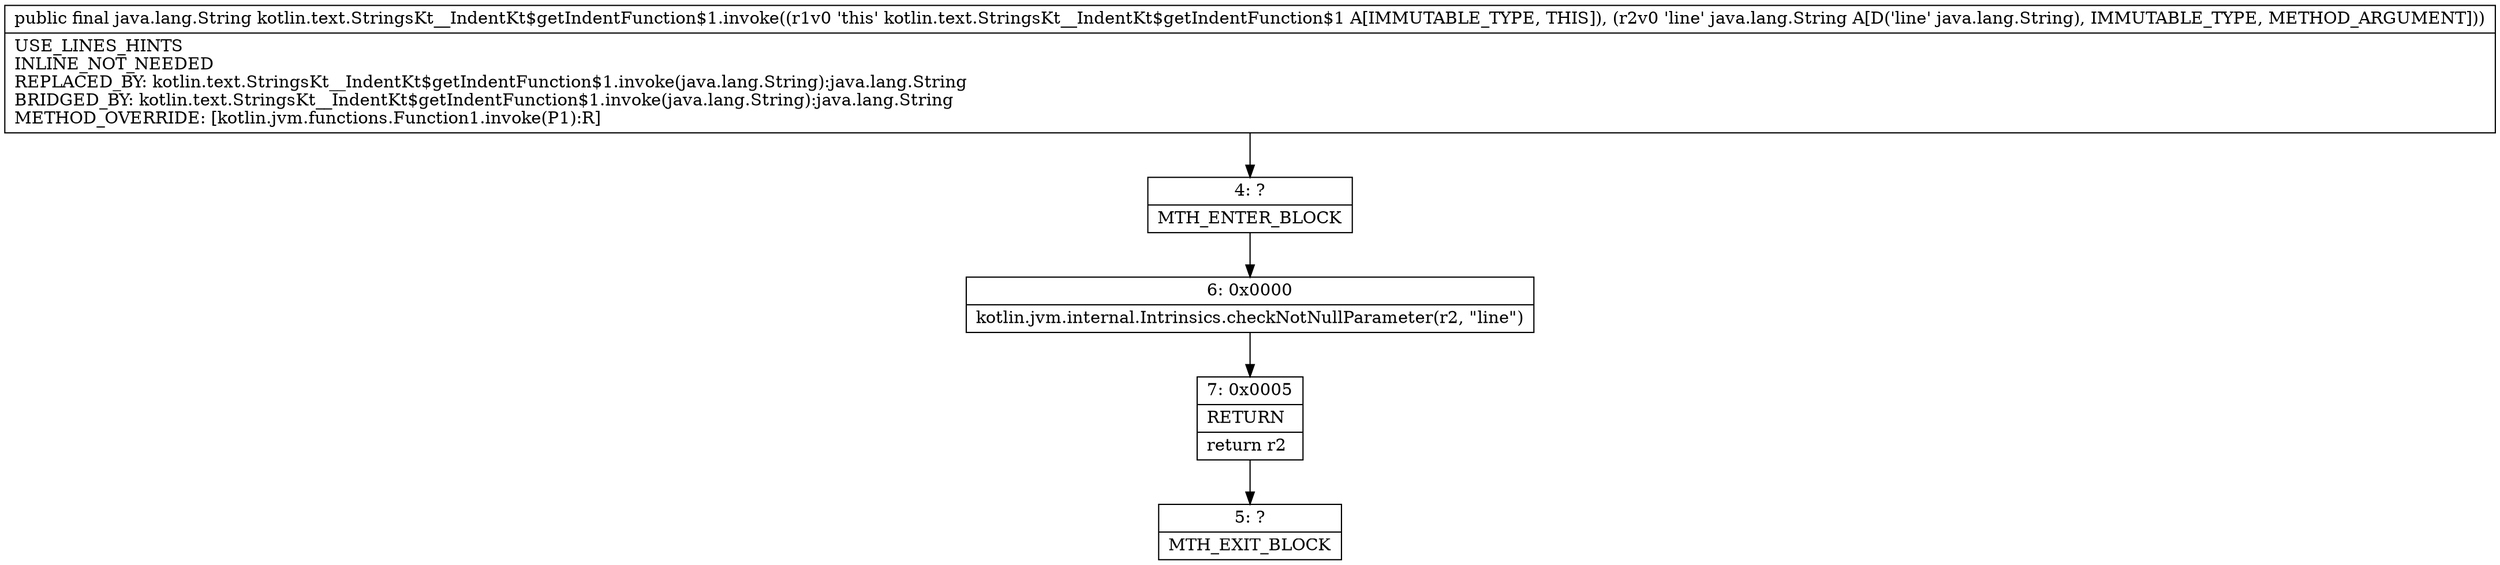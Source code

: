 digraph "CFG forkotlin.text.StringsKt__IndentKt$getIndentFunction$1.invoke(Ljava\/lang\/String;)Ljava\/lang\/String;" {
Node_4 [shape=record,label="{4\:\ ?|MTH_ENTER_BLOCK\l}"];
Node_6 [shape=record,label="{6\:\ 0x0000|kotlin.jvm.internal.Intrinsics.checkNotNullParameter(r2, \"line\")\l}"];
Node_7 [shape=record,label="{7\:\ 0x0005|RETURN\l|return r2\l}"];
Node_5 [shape=record,label="{5\:\ ?|MTH_EXIT_BLOCK\l}"];
MethodNode[shape=record,label="{public final java.lang.String kotlin.text.StringsKt__IndentKt$getIndentFunction$1.invoke((r1v0 'this' kotlin.text.StringsKt__IndentKt$getIndentFunction$1 A[IMMUTABLE_TYPE, THIS]), (r2v0 'line' java.lang.String A[D('line' java.lang.String), IMMUTABLE_TYPE, METHOD_ARGUMENT]))  | USE_LINES_HINTS\lINLINE_NOT_NEEDED\lREPLACED_BY: kotlin.text.StringsKt__IndentKt$getIndentFunction$1.invoke(java.lang.String):java.lang.String\lBRIDGED_BY: kotlin.text.StringsKt__IndentKt$getIndentFunction$1.invoke(java.lang.String):java.lang.String\lMETHOD_OVERRIDE: [kotlin.jvm.functions.Function1.invoke(P1):R]\l}"];
MethodNode -> Node_4;Node_4 -> Node_6;
Node_6 -> Node_7;
Node_7 -> Node_5;
}

